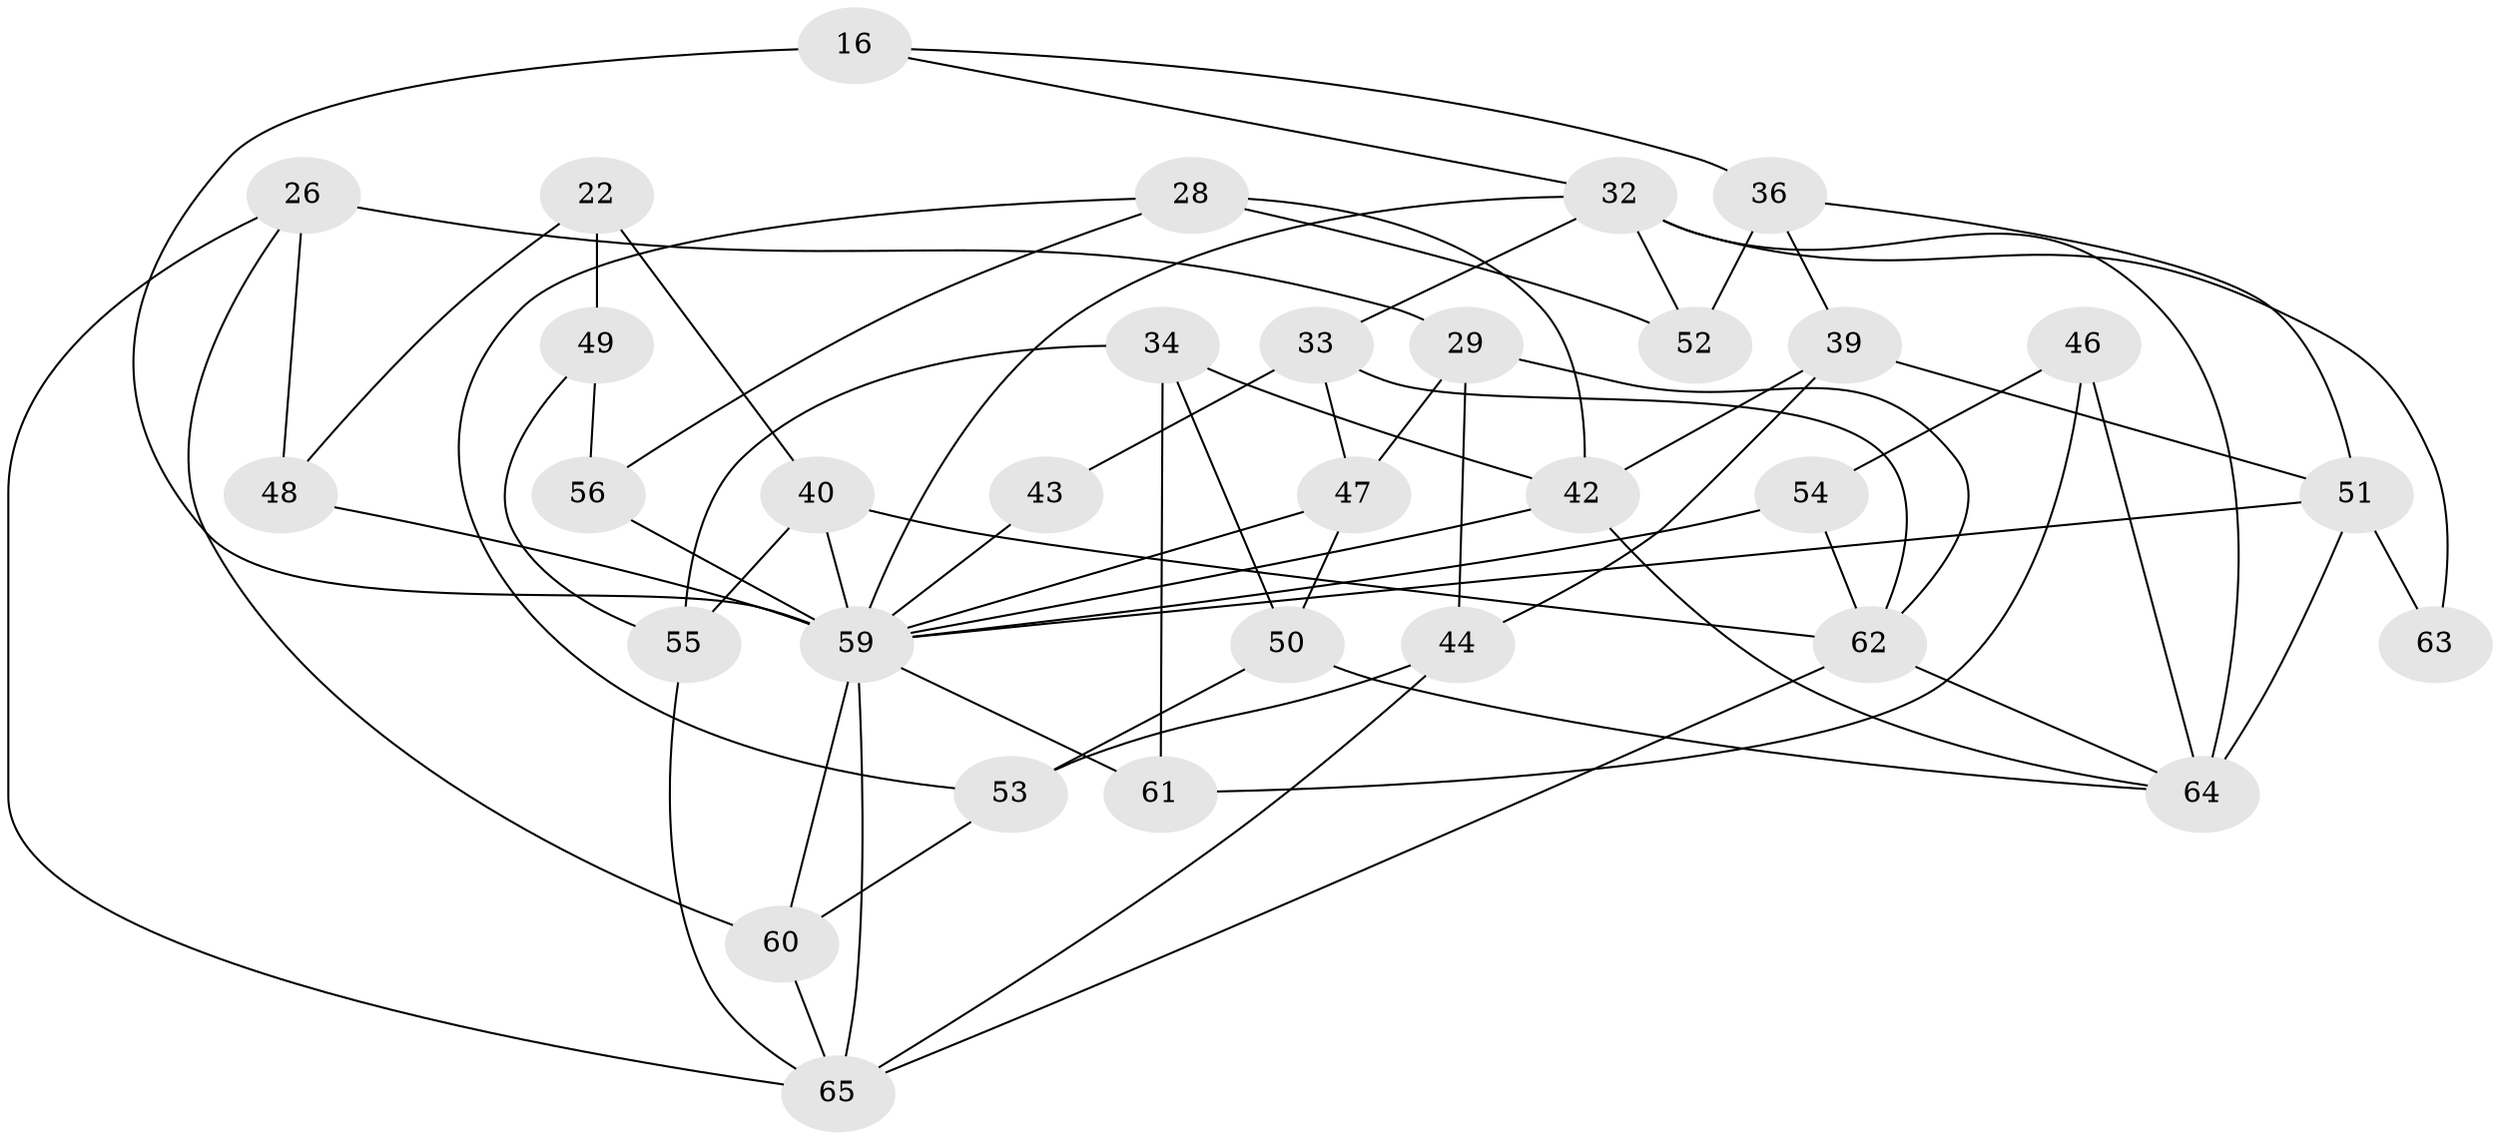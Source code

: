 // original degree distribution, {4: 1.0}
// Generated by graph-tools (version 1.1) at 2025/56/03/09/25 04:56:34]
// undirected, 32 vertices, 67 edges
graph export_dot {
graph [start="1"]
  node [color=gray90,style=filled];
  16 [super="+7"];
  22;
  26;
  28;
  29;
  32 [super="+18+31"];
  33;
  34;
  36 [super="+14"];
  39;
  40;
  42 [super="+13"];
  43;
  44;
  46;
  47;
  48 [super="+2+38"];
  49 [super="+9"];
  50;
  51 [super="+20+30"];
  52;
  53;
  54;
  55;
  56 [super="+3+4"];
  59 [super="+17+41+58+37"];
  60;
  61 [super="+45"];
  62 [super="+25"];
  63;
  64 [super="+21+57"];
  65 [super="+23"];
  16 -- 36 [weight=2];
  16 -- 59 [weight=3];
  16 -- 32;
  22 -- 49 [weight=2];
  22 -- 40;
  22 -- 48;
  26 -- 65;
  26 -- 60;
  26 -- 48;
  26 -- 29;
  28 -- 42;
  28 -- 52;
  28 -- 56;
  28 -- 53;
  29 -- 47;
  29 -- 44;
  29 -- 62;
  32 -- 33;
  32 -- 63;
  32 -- 59;
  32 -- 64 [weight=3];
  32 -- 52;
  33 -- 43;
  33 -- 47;
  33 -- 62;
  34 -- 55;
  34 -- 61;
  34 -- 50;
  34 -- 42;
  36 -- 52 [weight=2];
  36 -- 39;
  36 -- 51;
  39 -- 42;
  39 -- 44;
  39 -- 51;
  40 -- 55;
  40 -- 59;
  40 -- 62;
  42 -- 59 [weight=2];
  42 -- 64;
  43 -- 59 [weight=3];
  44 -- 53;
  44 -- 65;
  46 -- 61 [weight=2];
  46 -- 54;
  46 -- 64;
  47 -- 50;
  47 -- 59;
  48 -- 59 [weight=6];
  49 -- 55;
  49 -- 56 [weight=3];
  50 -- 53;
  50 -- 64;
  51 -- 63 [weight=3];
  51 -- 59 [weight=3];
  51 -- 64 [weight=2];
  53 -- 60;
  54 -- 59;
  54 -- 62 [weight=2];
  55 -- 65;
  56 -- 59 [weight=4];
  59 -- 65;
  59 -- 60;
  59 -- 61 [weight=3];
  60 -- 65;
  62 -- 65;
  62 -- 64 [weight=2];
}
